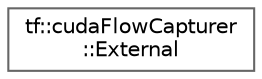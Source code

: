 digraph "类继承关系图"
{
 // LATEX_PDF_SIZE
  bgcolor="transparent";
  edge [fontname=Helvetica,fontsize=10,labelfontname=Helvetica,labelfontsize=10];
  node [fontname=Helvetica,fontsize=10,shape=box,height=0.2,width=0.4];
  rankdir="LR";
  Node0 [id="Node000000",label="tf::cudaFlowCapturer\l::External",height=0.2,width=0.4,color="grey40", fillcolor="white", style="filled",URL="$structtf_1_1cuda_flow_capturer_1_1_external.html",tooltip=" "];
}
